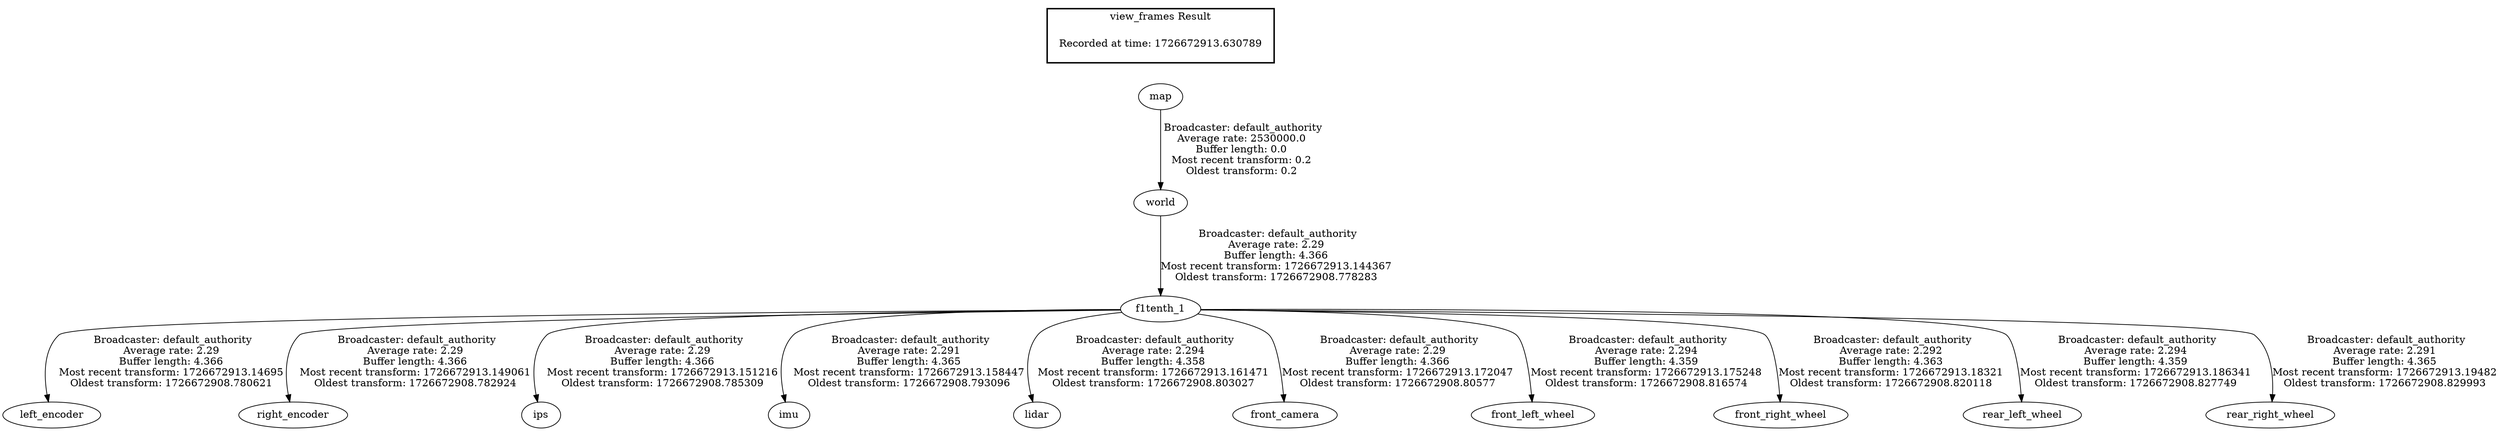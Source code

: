 digraph G {
"map" -> "world"[label=" Broadcaster: default_authority\nAverage rate: 2530000.0\nBuffer length: 0.0\nMost recent transform: 0.2\nOldest transform: 0.2\n"];
"world" -> "f1tenth_1"[label=" Broadcaster: default_authority\nAverage rate: 2.29\nBuffer length: 4.366\nMost recent transform: 1726672913.144367\nOldest transform: 1726672908.778283\n"];
"f1tenth_1" -> "left_encoder"[label=" Broadcaster: default_authority\nAverage rate: 2.29\nBuffer length: 4.366\nMost recent transform: 1726672913.14695\nOldest transform: 1726672908.780621\n"];
"f1tenth_1" -> "right_encoder"[label=" Broadcaster: default_authority\nAverage rate: 2.29\nBuffer length: 4.366\nMost recent transform: 1726672913.149061\nOldest transform: 1726672908.782924\n"];
"f1tenth_1" -> "ips"[label=" Broadcaster: default_authority\nAverage rate: 2.29\nBuffer length: 4.366\nMost recent transform: 1726672913.151216\nOldest transform: 1726672908.785309\n"];
"f1tenth_1" -> "imu"[label=" Broadcaster: default_authority\nAverage rate: 2.291\nBuffer length: 4.365\nMost recent transform: 1726672913.158447\nOldest transform: 1726672908.793096\n"];
"f1tenth_1" -> "lidar"[label=" Broadcaster: default_authority\nAverage rate: 2.294\nBuffer length: 4.358\nMost recent transform: 1726672913.161471\nOldest transform: 1726672908.803027\n"];
"f1tenth_1" -> "front_camera"[label=" Broadcaster: default_authority\nAverage rate: 2.29\nBuffer length: 4.366\nMost recent transform: 1726672913.172047\nOldest transform: 1726672908.80577\n"];
"f1tenth_1" -> "front_left_wheel"[label=" Broadcaster: default_authority\nAverage rate: 2.294\nBuffer length: 4.359\nMost recent transform: 1726672913.175248\nOldest transform: 1726672908.816574\n"];
"f1tenth_1" -> "front_right_wheel"[label=" Broadcaster: default_authority\nAverage rate: 2.292\nBuffer length: 4.363\nMost recent transform: 1726672913.18321\nOldest transform: 1726672908.820118\n"];
"f1tenth_1" -> "rear_left_wheel"[label=" Broadcaster: default_authority\nAverage rate: 2.294\nBuffer length: 4.359\nMost recent transform: 1726672913.186341\nOldest transform: 1726672908.827749\n"];
"f1tenth_1" -> "rear_right_wheel"[label=" Broadcaster: default_authority\nAverage rate: 2.291\nBuffer length: 4.365\nMost recent transform: 1726672913.19482\nOldest transform: 1726672908.829993\n"];
edge [style=invis];
 subgraph cluster_legend { style=bold; color=black; label ="view_frames Result";
"Recorded at time: 1726672913.630789"[ shape=plaintext ] ;
}->"map";
}